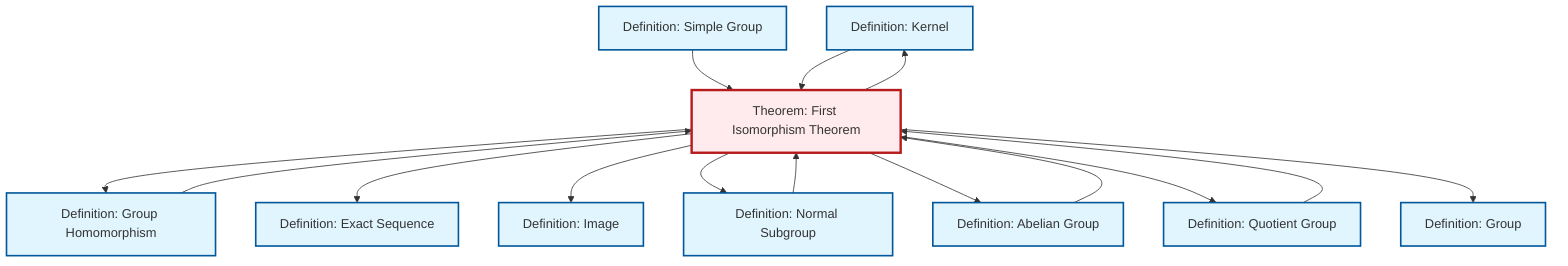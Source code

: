 graph TD
    classDef definition fill:#e1f5fe,stroke:#01579b,stroke-width:2px
    classDef theorem fill:#f3e5f5,stroke:#4a148c,stroke-width:2px
    classDef axiom fill:#fff3e0,stroke:#e65100,stroke-width:2px
    classDef example fill:#e8f5e9,stroke:#1b5e20,stroke-width:2px
    classDef current fill:#ffebee,stroke:#b71c1c,stroke-width:3px
    def-kernel["Definition: Kernel"]:::definition
    def-simple-group["Definition: Simple Group"]:::definition
    def-homomorphism["Definition: Group Homomorphism"]:::definition
    def-image["Definition: Image"]:::definition
    thm-first-isomorphism["Theorem: First Isomorphism Theorem"]:::theorem
    def-exact-sequence["Definition: Exact Sequence"]:::definition
    def-group["Definition: Group"]:::definition
    def-abelian-group["Definition: Abelian Group"]:::definition
    def-normal-subgroup["Definition: Normal Subgroup"]:::definition
    def-quotient-group["Definition: Quotient Group"]:::definition
    def-simple-group --> thm-first-isomorphism
    thm-first-isomorphism --> def-homomorphism
    thm-first-isomorphism --> def-exact-sequence
    def-abelian-group --> thm-first-isomorphism
    thm-first-isomorphism --> def-image
    thm-first-isomorphism --> def-normal-subgroup
    thm-first-isomorphism --> def-kernel
    def-kernel --> thm-first-isomorphism
    def-homomorphism --> thm-first-isomorphism
    def-quotient-group --> thm-first-isomorphism
    thm-first-isomorphism --> def-abelian-group
    def-normal-subgroup --> thm-first-isomorphism
    thm-first-isomorphism --> def-quotient-group
    thm-first-isomorphism --> def-group
    class thm-first-isomorphism current